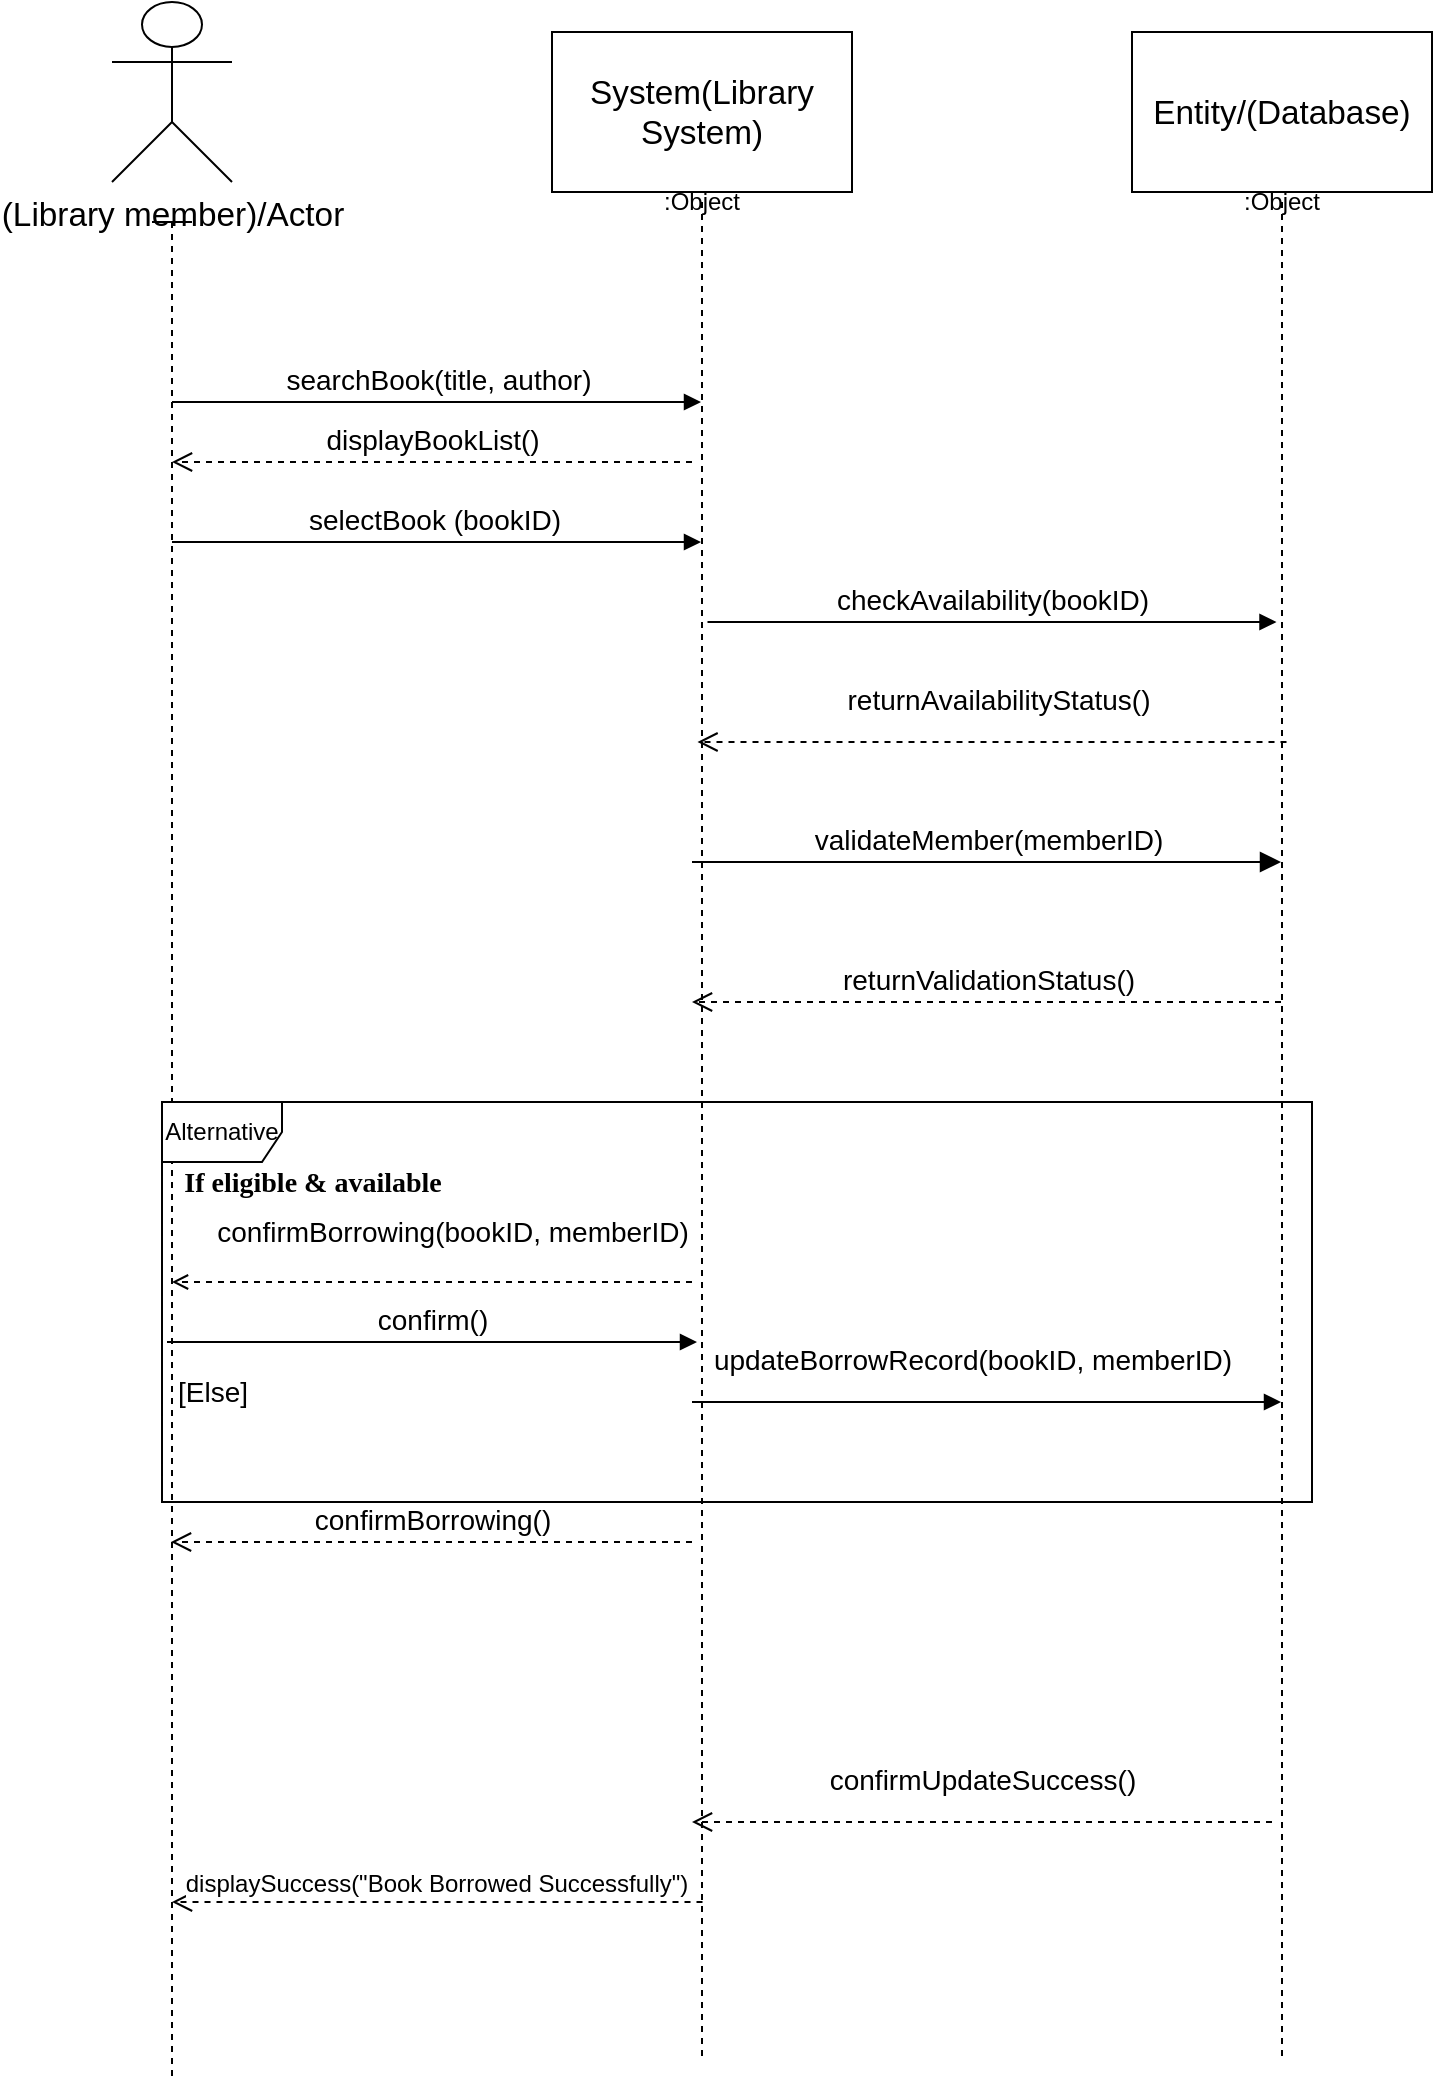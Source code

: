 <mxfile version="26.0.14">
  <diagram name="Page-1" id="CdmC7ZsFvyGAM0gkluLo">
    <mxGraphModel dx="739" dy="1496" grid="1" gridSize="10" guides="1" tooltips="1" connect="1" arrows="1" fold="1" page="1" pageScale="1" pageWidth="827" pageHeight="1169" math="0" shadow="0">
      <root>
        <mxCell id="0" />
        <mxCell id="1" parent="0" />
        <mxCell id="Z7GBV9GChwNzg0yDUGyS-1" value="&lt;span data-lucid-content=&quot;{&amp;quot;t&amp;quot;:&amp;quot;(Library member)/Actor&amp;quot;,&amp;quot;m&amp;quot;:[{&amp;quot;s&amp;quot;:0,&amp;quot;n&amp;quot;:&amp;quot;c&amp;quot;,&amp;quot;v&amp;quot;:&amp;quot;#000000ff&amp;quot;,&amp;quot;e&amp;quot;:22},{&amp;quot;s&amp;quot;:0,&amp;quot;n&amp;quot;:&amp;quot;fsp&amp;quot;,&amp;quot;v&amp;quot;:&amp;quot;ss_presetShapeStyle1_textStyle&amp;quot;,&amp;quot;e&amp;quot;:22},{&amp;quot;s&amp;quot;:0,&amp;quot;n&amp;quot;:&amp;quot;s&amp;quot;,&amp;quot;v&amp;quot;:22.222,&amp;quot;e&amp;quot;:22}]}&quot; data-lucid-type=&quot;application/vnd.lucid.text&quot;&gt;&lt;span style=&quot;font-size: 16.667px;&quot;&gt;(Library member)/Actor&lt;/span&gt;&lt;/span&gt;" style="shape=umlActor;verticalLabelPosition=bottom;verticalAlign=top;html=1;" parent="1" vertex="1">
          <mxGeometry x="70" y="-1150" width="60" height="90" as="geometry" />
        </mxCell>
        <mxCell id="Z7GBV9GChwNzg0yDUGyS-2" value="&lt;span data-lucid-content=&quot;{&amp;quot;t&amp;quot;:&amp;quot;System(Library System)&amp;quot;,&amp;quot;m&amp;quot;:[{&amp;quot;s&amp;quot;:0,&amp;quot;n&amp;quot;:&amp;quot;s&amp;quot;,&amp;quot;v&amp;quot;:22.222,&amp;quot;e&amp;quot;:22},{&amp;quot;s&amp;quot;:0,&amp;quot;n&amp;quot;:&amp;quot;fsp&amp;quot;,&amp;quot;v&amp;quot;:&amp;quot;ss_presetShapeStyle1_textStyle&amp;quot;,&amp;quot;e&amp;quot;:22},{&amp;quot;s&amp;quot;:0,&amp;quot;n&amp;quot;:&amp;quot;fsp2&amp;quot;,&amp;quot;v&amp;quot;:&amp;quot;ss_presetShapeStyle1_textStyle&amp;quot;,&amp;quot;e&amp;quot;:22}]}&quot; data-lucid-type=&quot;application/vnd.lucid.text&quot;&gt;&lt;span style=&quot;font-size: 16.667px;&quot;&gt;System(Library System)&lt;/span&gt;&lt;/span&gt;" style="html=1;whiteSpace=wrap;" parent="1" vertex="1">
          <mxGeometry x="290" y="-1135" width="150" height="80" as="geometry" />
        </mxCell>
        <mxCell id="Z7GBV9GChwNzg0yDUGyS-3" value="&lt;span data-lucid-content=&quot;{&amp;quot;t&amp;quot;:&amp;quot;Entity/(Database)&amp;quot;,&amp;quot;m&amp;quot;:[{&amp;quot;s&amp;quot;:0,&amp;quot;n&amp;quot;:&amp;quot;s&amp;quot;,&amp;quot;v&amp;quot;:22.222,&amp;quot;e&amp;quot;:17},{&amp;quot;s&amp;quot;:0,&amp;quot;n&amp;quot;:&amp;quot;fsp&amp;quot;,&amp;quot;v&amp;quot;:&amp;quot;ss_presetShapeStyle1_textStyle&amp;quot;,&amp;quot;e&amp;quot;:17}]}&quot; data-lucid-type=&quot;application/vnd.lucid.text&quot;&gt;&lt;span style=&quot;font-size:16.667px;&quot;&gt;Entity/(Database)&lt;/span&gt;&lt;/span&gt;" style="html=1;whiteSpace=wrap;" parent="1" vertex="1">
          <mxGeometry x="580" y="-1135" width="150" height="80" as="geometry" />
        </mxCell>
        <mxCell id="Z7GBV9GChwNzg0yDUGyS-8" value=":Object" style="shape=umlLifeline;perimeter=lifelinePerimeter;whiteSpace=wrap;html=1;container=1;dropTarget=0;collapsible=0;recursiveResize=0;outlineConnect=0;portConstraint=eastwest;newEdgeStyle={&quot;curved&quot;:0,&quot;rounded&quot;:0};size=0;" parent="1" vertex="1">
          <mxGeometry x="315" y="-1050" width="100" height="930" as="geometry" />
        </mxCell>
        <mxCell id="Z7GBV9GChwNzg0yDUGyS-9" value=":Object" style="shape=umlLifeline;perimeter=lifelinePerimeter;whiteSpace=wrap;html=1;container=1;dropTarget=0;collapsible=0;recursiveResize=0;outlineConnect=0;portConstraint=eastwest;newEdgeStyle={&quot;curved&quot;:0,&quot;rounded&quot;:0};size=0;" parent="1" vertex="1">
          <mxGeometry x="605" y="-1050" width="100" height="930" as="geometry" />
        </mxCell>
        <mxCell id="Z7GBV9GChwNzg0yDUGyS-11" value="" style="shape=umlLifeline;perimeter=lifelinePerimeter;whiteSpace=wrap;html=1;container=1;dropTarget=0;collapsible=0;recursiveResize=0;outlineConnect=0;portConstraint=eastwest;newEdgeStyle={&quot;curved&quot;:0,&quot;rounded&quot;:0};participant=umlActor;size=0;" parent="1" vertex="1">
          <mxGeometry x="90" y="-1040" width="20" height="930" as="geometry" />
        </mxCell>
        <mxCell id="Z7GBV9GChwNzg0yDUGyS-13" value="&lt;font style=&quot;font-size: 14px;&quot;&gt;searchBook(title, author)&lt;/font&gt;" style="html=1;verticalAlign=bottom;endArrow=block;curved=0;rounded=0;" parent="1" target="Z7GBV9GChwNzg0yDUGyS-8" edge="1">
          <mxGeometry width="80" relative="1" as="geometry">
            <mxPoint x="100" y="-950" as="sourcePoint" />
            <mxPoint x="180" y="-950" as="targetPoint" />
          </mxGeometry>
        </mxCell>
        <mxCell id="Z7GBV9GChwNzg0yDUGyS-15" value="&lt;font style=&quot;font-size: 14px;&quot;&gt;checkAvailability(bookID)&lt;/font&gt;" style="html=1;verticalAlign=bottom;endArrow=block;curved=0;rounded=0;" parent="1" edge="1">
          <mxGeometry width="80" relative="1" as="geometry">
            <mxPoint x="367.75" y="-840" as="sourcePoint" />
            <mxPoint x="652.25" y="-840" as="targetPoint" />
            <Array as="points" />
          </mxGeometry>
        </mxCell>
        <mxCell id="Z7GBV9GChwNzg0yDUGyS-16" value="&lt;font style=&quot;font-size: 14px;&quot;&gt;confirmUpdateSuccess()&lt;/font&gt;" style="html=1;verticalAlign=bottom;endArrow=open;dashed=1;endSize=8;curved=0;rounded=0;" parent="1" edge="1">
          <mxGeometry y="-10" relative="1" as="geometry">
            <mxPoint x="650" y="-240" as="sourcePoint" />
            <mxPoint x="360" y="-240" as="targetPoint" />
            <mxPoint as="offset" />
          </mxGeometry>
        </mxCell>
        <mxCell id="H2y-AHyR08eHuWqfkkaG-4" value="&lt;font style=&quot;font-size: 14px;&quot;&gt;validateMember(memberID)&lt;/font&gt;" style="html=1;verticalAlign=bottom;endArrow=block;curved=0;rounded=0;fontSize=12;startSize=8;endSize=8;" parent="1" target="Z7GBV9GChwNzg0yDUGyS-9" edge="1">
          <mxGeometry width="80" relative="1" as="geometry">
            <mxPoint x="360" y="-720" as="sourcePoint" />
            <mxPoint x="440" y="-720" as="targetPoint" />
          </mxGeometry>
        </mxCell>
        <mxCell id="OlCSfEDm7rh3FE2Oy75B-1" value="&lt;font style=&quot;font-size: 14px;&quot;&gt;returnAvailabilityStatus()&lt;/font&gt;" style="html=1;verticalAlign=bottom;endArrow=open;dashed=1;endSize=8;curved=0;rounded=0;" edge="1" parent="1">
          <mxGeometry x="-0.019" y="-10" relative="1" as="geometry">
            <mxPoint x="657.25" y="-780" as="sourcePoint" />
            <mxPoint x="362.75" y="-780" as="targetPoint" />
            <mxPoint as="offset" />
          </mxGeometry>
        </mxCell>
        <mxCell id="OlCSfEDm7rh3FE2Oy75B-2" value="&lt;font style=&quot;font-size: 14px;&quot;&gt;returnValidationStatus()&lt;/font&gt;" style="html=1;verticalAlign=bottom;endArrow=open;dashed=1;endSize=8;curved=0;rounded=0;" edge="1" parent="1" source="Z7GBV9GChwNzg0yDUGyS-9">
          <mxGeometry x="-0.002" relative="1" as="geometry">
            <mxPoint x="440" y="-650" as="sourcePoint" />
            <mxPoint x="360" y="-650" as="targetPoint" />
            <mxPoint as="offset" />
          </mxGeometry>
        </mxCell>
        <mxCell id="OlCSfEDm7rh3FE2Oy75B-3" value="&lt;font style=&quot;font-size: 14px;&quot;&gt;confirmBorrowing()&lt;/font&gt;" style="html=1;verticalAlign=bottom;endArrow=open;dashed=1;endSize=8;curved=0;rounded=0;" edge="1" parent="1">
          <mxGeometry relative="1" as="geometry">
            <mxPoint x="360" y="-380" as="sourcePoint" />
            <mxPoint x="99.5" y="-380" as="targetPoint" />
            <Array as="points">
              <mxPoint x="320" y="-380" />
            </Array>
          </mxGeometry>
        </mxCell>
        <mxCell id="OlCSfEDm7rh3FE2Oy75B-5" value="&lt;font style=&quot;font-size: 14px;&quot;&gt;confirm()&lt;/font&gt;" style="html=1;verticalAlign=bottom;endArrow=block;curved=0;rounded=0;" edge="1" parent="1">
          <mxGeometry x="-0.003" width="80" relative="1" as="geometry">
            <mxPoint x="97.5" y="-480" as="sourcePoint" />
            <mxPoint x="362.5" y="-480" as="targetPoint" />
            <mxPoint as="offset" />
          </mxGeometry>
        </mxCell>
        <mxCell id="OlCSfEDm7rh3FE2Oy75B-6" value="&lt;font style=&quot;font-size: 14px;&quot;&gt;updateBorrowRecord(bookID, memberID)&lt;/font&gt;" style="html=1;verticalAlign=bottom;endArrow=block;curved=0;rounded=0;" edge="1" parent="1">
          <mxGeometry x="-0.049" y="10" width="80" relative="1" as="geometry">
            <mxPoint x="360" y="-450" as="sourcePoint" />
            <mxPoint x="654.5" y="-450" as="targetPoint" />
            <Array as="points">
              <mxPoint x="410" y="-450" />
            </Array>
            <mxPoint as="offset" />
          </mxGeometry>
        </mxCell>
        <mxCell id="OlCSfEDm7rh3FE2Oy75B-7" value="&lt;font style=&quot;font-size: 12px;&quot;&gt;displaySuccess(&quot;Book Borrowed Successfully&quot;)&lt;/font&gt;" style="html=1;verticalAlign=bottom;endArrow=open;dashed=1;endSize=8;curved=0;rounded=0;" edge="1" parent="1">
          <mxGeometry x="0.003" relative="1" as="geometry">
            <mxPoint x="365.25" y="-200" as="sourcePoint" />
            <mxPoint x="100.0" y="-200" as="targetPoint" />
            <Array as="points">
              <mxPoint x="240.75" y="-200" />
            </Array>
            <mxPoint as="offset" />
          </mxGeometry>
        </mxCell>
        <mxCell id="OlCSfEDm7rh3FE2Oy75B-9" value="Alternative" style="shape=umlFrame;whiteSpace=wrap;html=1;pointerEvents=0;" vertex="1" parent="1">
          <mxGeometry x="95" y="-600" width="575" height="200" as="geometry" />
        </mxCell>
        <mxCell id="OlCSfEDm7rh3FE2Oy75B-16" value="&lt;font style=&quot;font-size: 14px;&quot;&gt;[Else]&lt;/font&gt;" style="text;html=1;align=center;verticalAlign=middle;resizable=0;points=[];autosize=1;strokeColor=none;fillColor=none;" vertex="1" parent="1">
          <mxGeometry x="90" y="-470" width="60" height="30" as="geometry" />
        </mxCell>
        <mxCell id="OlCSfEDm7rh3FE2Oy75B-23" value="&lt;font style=&quot;font-size: 14px;&quot;&gt;displayBookList()&lt;/font&gt;" style="html=1;verticalAlign=bottom;endArrow=open;dashed=1;endSize=8;curved=0;rounded=0;" edge="1" parent="1" target="Z7GBV9GChwNzg0yDUGyS-11">
          <mxGeometry relative="1" as="geometry">
            <mxPoint x="360" y="-920" as="sourcePoint" />
            <mxPoint x="280" y="-920" as="targetPoint" />
          </mxGeometry>
        </mxCell>
        <mxCell id="OlCSfEDm7rh3FE2Oy75B-24" value="&lt;font style=&quot;font-size: 14px;&quot;&gt;selectBook (bookID)&lt;/font&gt;" style="html=1;verticalAlign=bottom;endArrow=block;curved=0;rounded=0;" edge="1" parent="1" target="Z7GBV9GChwNzg0yDUGyS-8">
          <mxGeometry x="-0.014" width="80" relative="1" as="geometry">
            <mxPoint x="100" y="-880" as="sourcePoint" />
            <mxPoint x="180" y="-880" as="targetPoint" />
            <Array as="points">
              <mxPoint x="140" y="-880" />
            </Array>
            <mxPoint as="offset" />
          </mxGeometry>
        </mxCell>
        <mxCell id="OlCSfEDm7rh3FE2Oy75B-26" value="&lt;b&gt;&lt;span style=&quot;line-height: 200%; font-family: &amp;quot;Times New Roman&amp;quot;, serif;&quot; lang=&quot;EN-US&quot;&gt;&lt;font style=&quot;font-size: 14px;&quot;&gt;If&amp;nbsp;&lt;/font&gt;&lt;font style=&quot;font-size: 14px;&quot;&gt;eligible &amp;amp; available&lt;/font&gt;&lt;/span&gt;&lt;/b&gt;" style="text;html=1;align=center;verticalAlign=middle;resizable=0;points=[];autosize=1;strokeColor=none;fillColor=none;" vertex="1" parent="1">
          <mxGeometry x="95" y="-580" width="150" height="40" as="geometry" />
        </mxCell>
        <mxCell id="OlCSfEDm7rh3FE2Oy75B-27" value="&lt;span style=&quot;font-size: 14px; background-color: rgb(255, 255, 255);&quot;&gt;confirmBorrowing(bookID, memberID)&lt;/span&gt;" style="text;html=1;align=center;verticalAlign=middle;resizable=0;points=[];autosize=1;strokeColor=none;fillColor=none;" vertex="1" parent="1">
          <mxGeometry x="110" y="-550" width="260" height="30" as="geometry" />
        </mxCell>
        <mxCell id="OlCSfEDm7rh3FE2Oy75B-31" value="" style="html=1;verticalAlign=bottom;endArrow=open;dashed=1;curved=0;rounded=0;" edge="1" parent="1" target="Z7GBV9GChwNzg0yDUGyS-11">
          <mxGeometry relative="1" as="geometry">
            <mxPoint x="360" y="-510" as="sourcePoint" />
            <mxPoint x="280" y="-510" as="targetPoint" />
          </mxGeometry>
        </mxCell>
      </root>
    </mxGraphModel>
  </diagram>
</mxfile>
